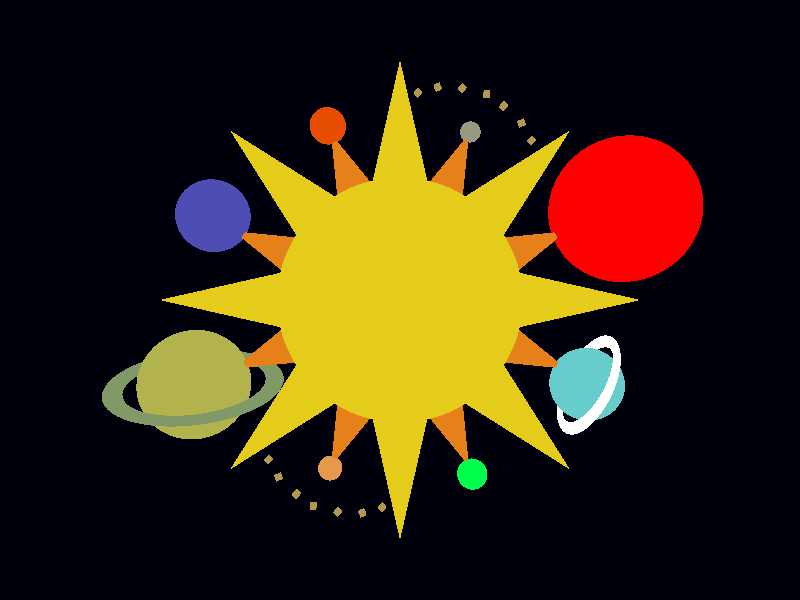   //#declares (colors)
#declare SunColor = texture {
    pigment {   
        rgb <.9,.8,.1,.5>
    }
}  ;      
#declare SunColor2 = texture {
    pigment {   
        rgb <.9,.5,.1,.5>
    }
};
     
     
   //#declares (variable)
#declare SunRadius = 2;   
   
   
   //#declares (shapes)
#declare Ray = cone {  
    <0,0,0>
    .45*SunRadius
    <-2*(SunRadius/2)-SunRadius,0,0>
    0
    texture {SunColor}
}
#declare Ray2 = cone { 
    <0,0,0>
    .45*SunRadius
    <SunRadius+1*(SunRadius/2),0,0>
    0  
    rotate <0,0,-22.5>  
    texture {SunColor2}
}
#declare Astroid = box { 
    <0,0,0>
    <.1,.1,.1> 
    scale <.5*SunRadius,.5*SunRadius,.5*SunRadius>
    texture { 
        pigment {
            rgb <.7,.6,.3>
        }
    }
} 

                     
   //#declares (cameras)
#declare FrontCameraPos = <0,0,-10>;
#declare TopCameraPos = <0,10,0>;  
#declare BottomCameraPos = <0,-20,0>;
#declare ZoomFrontCameraPos = <0,0,-20>;
#declare LeftSideCameraPos = <-5,3,-5>; 
#declare RightSideCameraPos = <7,3,-10>;


//set-up 
background {
    rgb <0,0,.05>
  }
camera {
    location FrontCameraPos
    look_at <0,0,0>
}   


//light sources
light_source {         
    <0,0,-2*SunRadius>
    rgb <1,1,.7>
} 
light_source { 
    <0,0,2*SunRadius>
    rgb <1,1,.7>
} 


//sun   
#declare SUN = sphere {
    <0,0,0>
    SunRadius
    texture {SunColor}
}  ;
light_source { 
    <0,0,0>
    rgb <.9,.8,.1>
    looks_like {object {SUN}}
} 
                   
merge {object {
    Ray
}      
object {  
    Ray
    rotate <0,180,0>
}  
object {
    Ray
    rotate <0,0,-90>    
} 
object { 
    Ray
    rotate <0,0,90>
}   
object {  
    Ray
    rotate <0,0,-45>
}     
object {
    Ray
    rotate <0,0,-135>     
}
object {  
    Ray
    rotate <0,0,45>
}     
object {  
    Ray
    rotate <0,0,135>
} 
}
object { 
    Ray2
}       
object {   
    Ray2
    rotate <0,0,-90>
}        
object {
    Ray2
    rotate <0,0,90>
}  
object { 
    Ray2
    rotate <0,0,-45>
} 
object { 
    Ray2
    rotate <0,0,-135>
}           
object {   
    Ray2
    rotate <0,0,45>
}     
object {
    Ray2
    rotate <0,0,135>
} 
object { 
    Ray2
    rotate <0,0,180>
} 
                 


//Jupiter
sphere { 
    <1.85*SunRadius,.75*SunRadius,0>
    .6*SunRadius
    texture { 
        pigment {  
            rgb <1,0,0>
        }
    }
}  


//Saturn
sphere { 
    <-1.7*SunRadius,-.7*SunRadius,0>
    .45*SunRadius
    texture {   
        pigment { 
            rgb <.7,.7,.3>
        }
    }
}
torus { 
    .65*SunRadius
    .075*SunRadius
    rotate <-40,0,0>  
    scale <1,.5,1> 
    translate <-1.7*SunRadius,-.7*SunRadius,0>
    texture { 
        pigment { 
            rgb <.5,.6,.4>
        }            
    }
}  


//Uranus
sphere { 
    <1.55*SunRadius,-.7*SunRadius,0>
    .3*SunRadius 
    texture {
        pigment {
            rgb <.4,.8,.8>
        }
    }
} 
torus {
    .5*SunRadius
    .05*SunRadius
    rotate <0,0,-135>  
    scale <.5,1,1>
    translate <1.55*SunRadius,-.7*SunRadius,0>  
    texture {  
        pigment {  
            rgb <1,1,1>
        }
    }                    
}                        


//Neptune
sphere { 
    <-1.55*SunRadius,.7*SunRadius,0>
    .3*SunRadius
    texture {
        pigment {
            rgb <.3,.3,.7>
        }
    }
} 


//Venus
sphere {
    <-.6*SunRadius,1.45*SunRadius,0>
    .15*SunRadius
    texture { 
        pigment { 
            rgb <.9,.3,0>
        }
    }
}   


//Earth
sphere {
    <.6*SunRadius,-1.45*SunRadius,0>
    .125*SunRadius
    texture { 
        pigment {
            rgb <0,1,.3>
        }
    }
}      


//Mars
sphere { 
    <-.58*SunRadius,-1.4*SunRadius,0>
    .1*SunRadius
    texture {
        pigment { 
            rgb <.9,.6,.3>
        }
    }
} 


//Mercury
sphere { 
    <.585*SunRadius,1.4*SunRadius,0>
    .085*SunRadius
    texture {
        pigment {
            rgb <.6,.6,.5>
        }
    }
}            

#declare AstroidField = union { 
    object {
        Astroid  
            translate <-.75*SunRadius,-1.75*SunRadius,0> 
    } 
    object {  
        Astroid
            rotate <0,0,45>
            translate <1.1*SunRadius,1.3*SunRadius,0> 
    }
    object {
        Astroid 
            rotate <0,0,45>
            translate <.15*SunRadius,1.7*SunRadius,0>
    }   
    object {
        Astroid  
            rotate <0,0,20>
            translate <.3*SunRadius,1.75*SunRadius,0> 
    }                            
    object {  
        Astroid   
            rotate <0,0,20>
            translate <SunRadius,1.45*SunRadius,0>
    } 
    object {       
        Astroid   
            rotate <0,0,-45>
            translate <.485*SunRadius,1.775*SunRadius,0>
    } 
    object {  
        Astroid  
            rotate <0,0,-45>
            translate <.83*SunRadius,1.625*SunRadius,0>
    } 
}

//Astroid Field, Bottom Left
object {
    AstroidField
}


//Astroid Field, Top Right
object {  
    AstroidField
    rotate <0,0,180>
}
  

